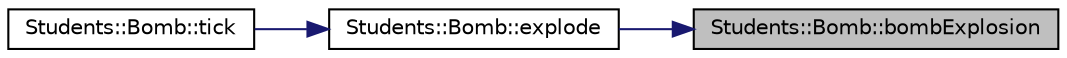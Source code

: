 digraph "Students::Bomb::bombExplosion"
{
 // LATEX_PDF_SIZE
  edge [fontname="Helvetica",fontsize="10",labelfontname="Helvetica",labelfontsize="10"];
  node [fontname="Helvetica",fontsize="10",shape=record];
  rankdir="RL";
  Node1 [label="Students::Bomb::bombExplosion",height=0.2,width=0.4,color="black", fillcolor="grey75", style="filled", fontcolor="black",tooltip="explosion signal will be emited to slot bettermainwindow::explosion"];
  Node1 -> Node2 [dir="back",color="midnightblue",fontsize="10",style="solid",fontname="Helvetica"];
  Node2 [label="Students::Bomb::explode",height=0.2,width=0.4,color="black", fillcolor="white", style="filled",URL="$class_students_1_1_bomb.html#ad6260e04f4c7ec70554ab8adfb6a7ce6",tooltip="sets pixmap and emits bombExplosion"];
  Node2 -> Node3 [dir="back",color="midnightblue",fontsize="10",style="solid",fontname="Helvetica"];
  Node3 [label="Students::Bomb::tick",height=0.2,width=0.4,color="black", fillcolor="white", style="filled",URL="$class_students_1_1_bomb.html#abed71a0438269bc74eea39aaee5f4531",tooltip="bomb phase will be adjusted every tick"];
}
